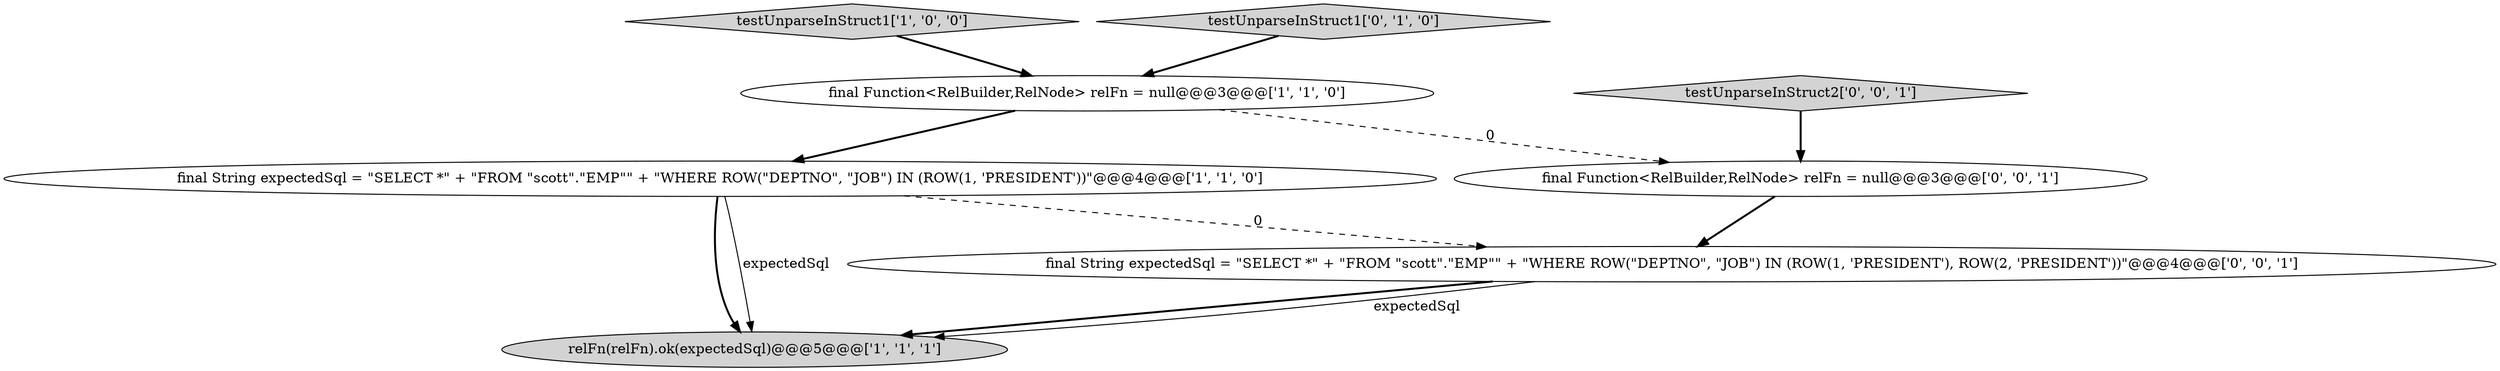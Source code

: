 digraph {
2 [style = filled, label = "testUnparseInStruct1['1', '0', '0']", fillcolor = lightgray, shape = diamond image = "AAA0AAABBB1BBB"];
3 [style = filled, label = "final Function<RelBuilder,RelNode> relFn = null@@@3@@@['1', '1', '0']", fillcolor = white, shape = ellipse image = "AAA0AAABBB1BBB"];
1 [style = filled, label = "final String expectedSql = \"SELECT *\" + \"FROM \"scott\".\"EMP\"\" + \"WHERE ROW(\"DEPTNO\", \"JOB\") IN (ROW(1, 'PRESIDENT'))\"@@@4@@@['1', '1', '0']", fillcolor = white, shape = ellipse image = "AAA0AAABBB1BBB"];
5 [style = filled, label = "final String expectedSql = \"SELECT *\" + \"FROM \"scott\".\"EMP\"\" + \"WHERE ROW(\"DEPTNO\", \"JOB\") IN (ROW(1, 'PRESIDENT'), ROW(2, 'PRESIDENT'))\"@@@4@@@['0', '0', '1']", fillcolor = white, shape = ellipse image = "AAA0AAABBB3BBB"];
7 [style = filled, label = "final Function<RelBuilder,RelNode> relFn = null@@@3@@@['0', '0', '1']", fillcolor = white, shape = ellipse image = "AAA0AAABBB3BBB"];
0 [style = filled, label = "relFn(relFn).ok(expectedSql)@@@5@@@['1', '1', '1']", fillcolor = lightgray, shape = ellipse image = "AAA0AAABBB1BBB"];
4 [style = filled, label = "testUnparseInStruct1['0', '1', '0']", fillcolor = lightgray, shape = diamond image = "AAA0AAABBB2BBB"];
6 [style = filled, label = "testUnparseInStruct2['0', '0', '1']", fillcolor = lightgray, shape = diamond image = "AAA0AAABBB3BBB"];
4->3 [style = bold, label=""];
7->5 [style = bold, label=""];
1->0 [style = bold, label=""];
1->5 [style = dashed, label="0"];
6->7 [style = bold, label=""];
3->1 [style = bold, label=""];
5->0 [style = bold, label=""];
3->7 [style = dashed, label="0"];
1->0 [style = solid, label="expectedSql"];
2->3 [style = bold, label=""];
5->0 [style = solid, label="expectedSql"];
}
